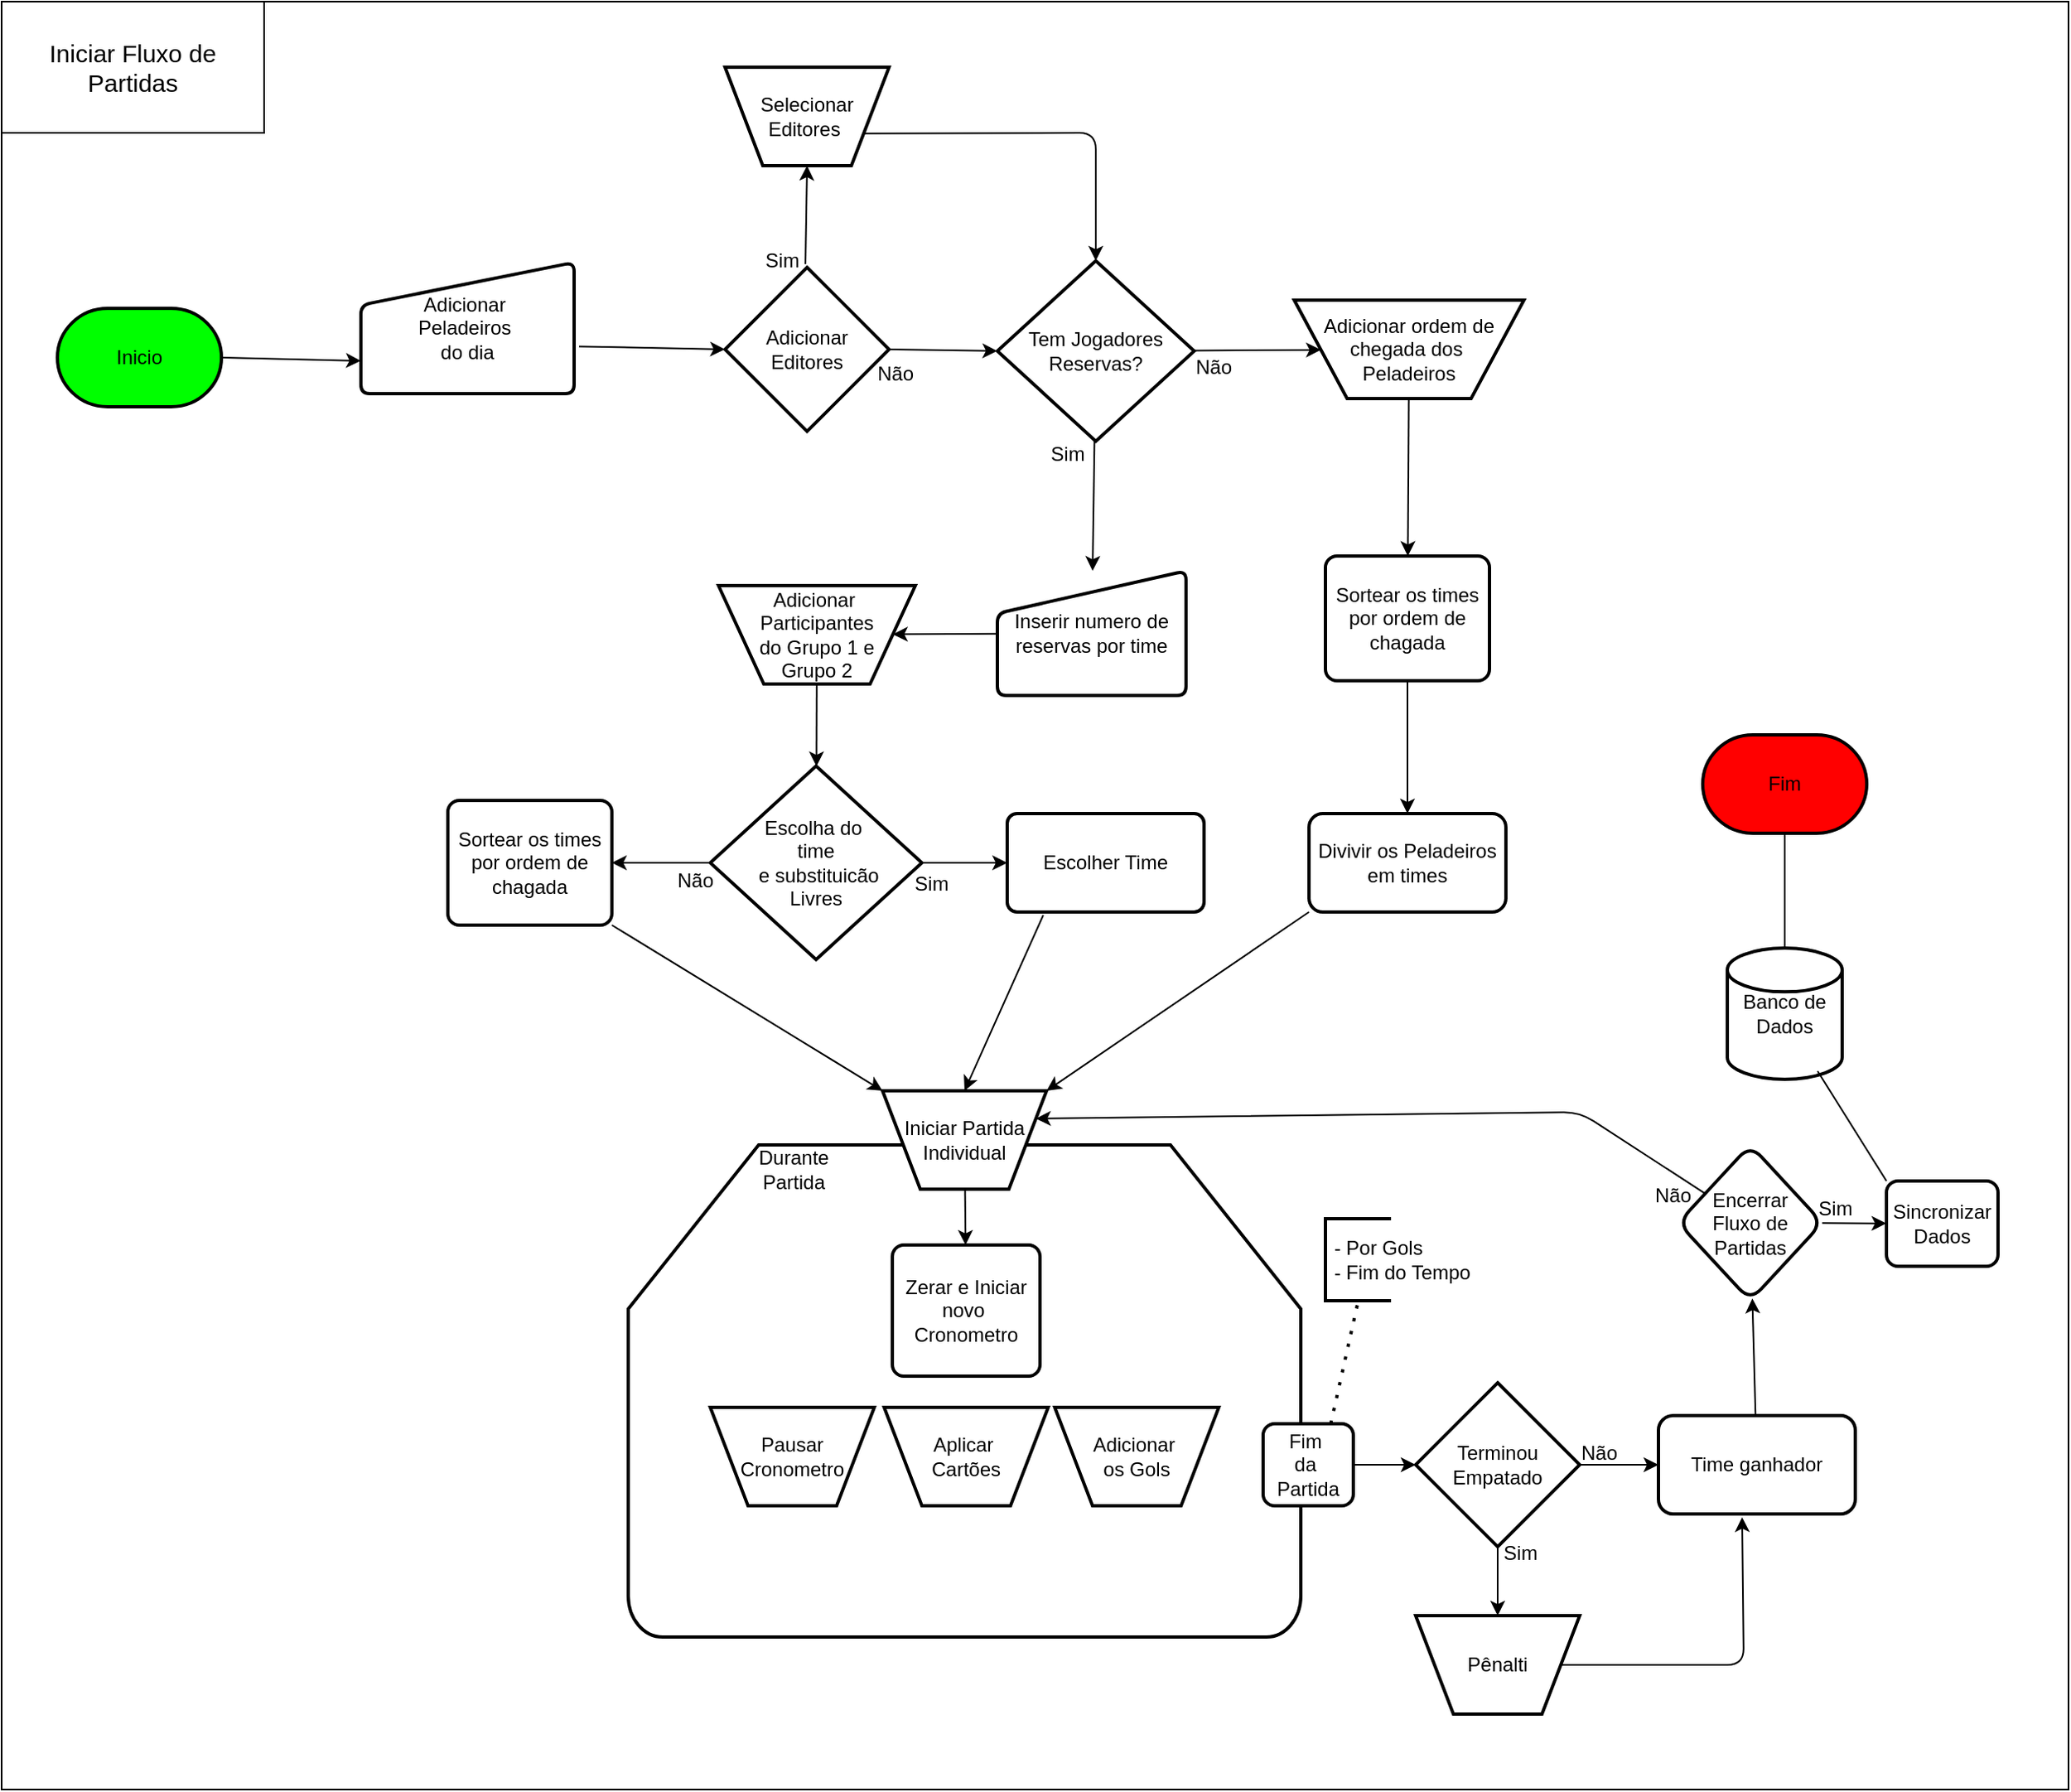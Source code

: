<mxfile>
    <diagram id="vbmXIUJsmf3n8EmW_UwE" name="Página-1">
        <mxGraphModel dx="1810" dy="2202" grid="1" gridSize="10" guides="1" tooltips="1" connect="1" arrows="1" fold="1" page="1" pageScale="1" pageWidth="1169" pageHeight="827" math="0" shadow="0">
            <root>
                <mxCell id="0"/>
                <mxCell id="1" parent="0"/>
                <mxCell id="113" value="" style="rounded=0;whiteSpace=wrap;html=1;" vertex="1" parent="1">
                    <mxGeometry x="10" y="-120" width="1260" height="1090" as="geometry"/>
                </mxCell>
                <mxCell id="65" value="" style="strokeWidth=2;html=1;shape=mxgraph.flowchart.loop_limit;whiteSpace=wrap;" parent="1" vertex="1">
                    <mxGeometry x="392" y="577" width="410" height="300" as="geometry"/>
                </mxCell>
                <mxCell id="2" value="Inicio" style="strokeWidth=2;html=1;shape=mxgraph.flowchart.terminator;whiteSpace=wrap;fillColor=#00FF00;" parent="1" vertex="1">
                    <mxGeometry x="44" y="67" width="100" height="60" as="geometry"/>
                </mxCell>
                <mxCell id="35" value="" style="edgeStyle=none;html=1;" parent="1" source="5" target="34" edge="1">
                    <mxGeometry relative="1" as="geometry"/>
                </mxCell>
                <mxCell id="5" value="Inserir numero de reservas por time" style="html=1;strokeWidth=2;shape=manualInput;whiteSpace=wrap;rounded=1;size=26;arcSize=11;" parent="1" vertex="1">
                    <mxGeometry x="617" y="227" width="115" height="76" as="geometry"/>
                </mxCell>
                <mxCell id="18" value="" style="edgeStyle=none;html=1;" parent="1" source="15" target="17" edge="1">
                    <mxGeometry relative="1" as="geometry"/>
                </mxCell>
                <mxCell id="15" value="Adicionar ordem de chegada dos&amp;nbsp;&lt;div&gt;&lt;font style=&quot;color: rgb(0, 0, 0);&quot;&gt;Peladeiros&lt;/font&gt;&lt;/div&gt;" style="verticalLabelPosition=middle;verticalAlign=middle;html=1;shape=trapezoid;perimeter=trapezoidPerimeter;whiteSpace=wrap;size=0.23;arcSize=10;flipV=1;labelPosition=center;align=center;strokeWidth=2;" parent="1" vertex="1">
                    <mxGeometry x="798" y="62" width="140" height="60" as="geometry"/>
                </mxCell>
                <mxCell id="20" value="" style="edgeStyle=none;html=1;entryX=0.5;entryY=0;entryDx=0;entryDy=0;" parent="1" source="17" target="22" edge="1">
                    <mxGeometry relative="1" as="geometry">
                        <mxPoint x="869.642" y="372.111" as="targetPoint"/>
                    </mxGeometry>
                </mxCell>
                <mxCell id="17" value="Sortear os times&lt;div&gt;&lt;font style=&quot;color: rgb(0, 0, 0);&quot;&gt;por ordem de chagada&lt;/font&gt;&lt;/div&gt;" style="rounded=1;whiteSpace=wrap;html=1;absoluteArcSize=1;arcSize=14;strokeWidth=2;" parent="1" vertex="1">
                    <mxGeometry x="817" y="218" width="100" height="76" as="geometry"/>
                </mxCell>
                <mxCell id="22" value="Divivir os Peladeiros em times" style="rounded=1;whiteSpace=wrap;html=1;arcSize=14;strokeWidth=2;" parent="1" vertex="1">
                    <mxGeometry x="807" y="375" width="120" height="60" as="geometry"/>
                </mxCell>
                <mxCell id="24" value="Não" style="text;html=1;align=center;verticalAlign=middle;whiteSpace=wrap;rounded=0;" parent="1" vertex="1">
                    <mxGeometry x="719" y="88" width="60" height="30" as="geometry"/>
                </mxCell>
                <mxCell id="27" value="Sim" style="text;html=1;align=center;verticalAlign=middle;whiteSpace=wrap;rounded=0;" parent="1" vertex="1">
                    <mxGeometry x="630" y="141" width="60" height="30" as="geometry"/>
                </mxCell>
                <mxCell id="32" value="" style="edgeStyle=none;html=1;" parent="1" source="30" target="15" edge="1">
                    <mxGeometry relative="1" as="geometry"/>
                </mxCell>
                <mxCell id="33" value="" style="edgeStyle=none;html=1;" parent="1" source="30" target="5" edge="1">
                    <mxGeometry relative="1" as="geometry"/>
                </mxCell>
                <mxCell id="30" value="Tem Jogadores Reservas?" style="rhombus;whiteSpace=wrap;html=1;fillColor=#FFFFFF;strokeWidth=2;" parent="1" vertex="1">
                    <mxGeometry x="617" y="38" width="120" height="110" as="geometry"/>
                </mxCell>
                <mxCell id="38" value="" style="edgeStyle=none;html=1;" parent="1" source="34" target="37" edge="1">
                    <mxGeometry relative="1" as="geometry"/>
                </mxCell>
                <mxCell id="34" value="Adicionar&amp;nbsp;&lt;div&gt;&lt;font style=&quot;color: rgb(0, 0, 0);&quot;&gt;Participantes&lt;/font&gt;&lt;div&gt;&lt;font style=&quot;color: rgb(0, 0, 0);&quot;&gt;&amp;nbsp;do Grupo 1 e&amp;nbsp;&lt;/font&gt;&lt;/div&gt;&lt;div&gt;&lt;font style=&quot;color: rgb(0, 0, 0);&quot;&gt;Grupo 2&lt;/font&gt;&lt;/div&gt;&lt;/div&gt;" style="verticalLabelPosition=middle;verticalAlign=middle;html=1;shape=trapezoid;perimeter=trapezoidPerimeter;whiteSpace=wrap;size=0.23;arcSize=10;flipV=1;labelPosition=center;align=center;strokeWidth=2;" parent="1" vertex="1">
                    <mxGeometry x="447" y="236" width="120" height="60" as="geometry"/>
                </mxCell>
                <mxCell id="40" value="" style="edgeStyle=none;html=1;" parent="1" source="37" target="39" edge="1">
                    <mxGeometry relative="1" as="geometry"/>
                </mxCell>
                <mxCell id="43" value="" style="edgeStyle=none;html=1;" parent="1" source="37" target="42" edge="1">
                    <mxGeometry relative="1" as="geometry"/>
                </mxCell>
                <mxCell id="37" value="Escolha do&amp;nbsp;&lt;div&gt;&lt;font style=&quot;color: rgb(0, 0, 0);&quot;&gt;time&lt;/font&gt;&lt;div&gt;&lt;font style=&quot;color: rgb(0, 0, 0);&quot;&gt;&amp;nbsp;e substituicão&lt;/font&gt;&lt;div&gt;&lt;font style=&quot;color: rgb(0, 0, 0);&quot;&gt;Livres&lt;/font&gt;&lt;/div&gt;&lt;/div&gt;&lt;/div&gt;" style="rhombus;whiteSpace=wrap;html=1;arcSize=10;strokeWidth=2;" parent="1" vertex="1">
                    <mxGeometry x="442" y="346" width="129" height="118" as="geometry"/>
                </mxCell>
                <mxCell id="39" value="Sortear os times&lt;div&gt;&lt;font style=&quot;color: rgb(0, 0, 0);&quot;&gt;por ordem de chagada&lt;/font&gt;&lt;/div&gt;" style="rounded=1;whiteSpace=wrap;html=1;absoluteArcSize=1;arcSize=14;strokeWidth=2;" parent="1" vertex="1">
                    <mxGeometry x="282" y="367" width="100" height="76" as="geometry"/>
                </mxCell>
                <mxCell id="41" value="Não" style="text;html=1;align=center;verticalAlign=middle;whiteSpace=wrap;rounded=0;" parent="1" vertex="1">
                    <mxGeometry x="403" y="401" width="60" height="30" as="geometry"/>
                </mxCell>
                <mxCell id="42" value="Escolher Time" style="rounded=1;whiteSpace=wrap;html=1;arcSize=10;strokeWidth=2;" parent="1" vertex="1">
                    <mxGeometry x="623" y="375" width="120" height="60" as="geometry"/>
                </mxCell>
                <mxCell id="44" value="Sim" style="text;html=1;align=center;verticalAlign=middle;whiteSpace=wrap;rounded=0;" parent="1" vertex="1">
                    <mxGeometry x="547" y="403" width="60" height="30" as="geometry"/>
                </mxCell>
                <mxCell id="45" value="Iniciar Partida&lt;div&gt;&lt;font style=&quot;color: rgb(0, 0, 0);&quot;&gt;Individual&lt;/font&gt;&lt;/div&gt;" style="verticalLabelPosition=middle;verticalAlign=middle;html=1;shape=trapezoid;perimeter=trapezoidPerimeter;whiteSpace=wrap;size=0.23;arcSize=10;flipV=1;labelPosition=center;align=center;strokeWidth=2;" parent="1" vertex="1">
                    <mxGeometry x="547" y="544" width="100" height="60" as="geometry"/>
                </mxCell>
                <mxCell id="46" value="" style="endArrow=classic;html=1;entryX=0;entryY=0;entryDx=0;entryDy=0;exitX=1;exitY=1;exitDx=0;exitDy=0;" parent="1" source="39" target="45" edge="1">
                    <mxGeometry width="50" height="50" relative="1" as="geometry">
                        <mxPoint x="617" y="344" as="sourcePoint"/>
                        <mxPoint x="667" y="294" as="targetPoint"/>
                    </mxGeometry>
                </mxCell>
                <mxCell id="47" value="" style="endArrow=classic;html=1;entryX=1;entryY=0;entryDx=0;entryDy=0;exitX=0;exitY=1;exitDx=0;exitDy=0;" parent="1" source="22" target="45" edge="1">
                    <mxGeometry width="50" height="50" relative="1" as="geometry">
                        <mxPoint x="666.5" y="484" as="sourcePoint"/>
                        <mxPoint x="831.5" y="585" as="targetPoint"/>
                    </mxGeometry>
                </mxCell>
                <mxCell id="48" value="" style="endArrow=classic;html=1;entryX=0.5;entryY=0;entryDx=0;entryDy=0;exitX=0.183;exitY=1.033;exitDx=0;exitDy=0;exitPerimeter=0;" parent="1" source="42" target="45" edge="1">
                    <mxGeometry width="50" height="50" relative="1" as="geometry">
                        <mxPoint x="563" y="504" as="sourcePoint"/>
                        <mxPoint x="613" y="454" as="targetPoint"/>
                    </mxGeometry>
                </mxCell>
                <mxCell id="52" value="Durante Partida" style="text;html=1;align=center;verticalAlign=middle;whiteSpace=wrap;rounded=0;perimeterSpacing=0;strokeWidth=2;strokeColor=none;" parent="1" vertex="1">
                    <mxGeometry x="463" y="577" width="60" height="30" as="geometry"/>
                </mxCell>
                <mxCell id="54" value="" style="edgeStyle=none;html=1;" parent="1" source="45" target="53" edge="1">
                    <mxGeometry relative="1" as="geometry">
                        <mxPoint x="597" y="604" as="sourcePoint"/>
                        <mxPoint x="597" y="684" as="targetPoint"/>
                    </mxGeometry>
                </mxCell>
                <mxCell id="53" value="Zerar e Iniciar&lt;div&gt;&lt;font style=&quot;color: rgb(0, 0, 0);&quot;&gt;novo&amp;nbsp;&lt;/font&gt;&lt;/div&gt;&lt;div&gt;&lt;font style=&quot;color: rgb(0, 0, 0);&quot;&gt;Cronometro&lt;/font&gt;&lt;/div&gt;" style="rounded=1;whiteSpace=wrap;html=1;absoluteArcSize=1;arcSize=14;strokeWidth=2;" parent="1" vertex="1">
                    <mxGeometry x="553" y="638" width="90" height="80" as="geometry"/>
                </mxCell>
                <mxCell id="57" value="Pausar&lt;div&gt;&lt;font style=&quot;color: rgb(0, 0, 0);&quot;&gt;Cronometro&lt;/font&gt;&lt;/div&gt;" style="verticalLabelPosition=middle;verticalAlign=middle;html=1;shape=trapezoid;perimeter=trapezoidPerimeter;whiteSpace=wrap;size=0.23;arcSize=10;flipV=1;labelPosition=center;align=center;strokeWidth=2;" parent="1" vertex="1">
                    <mxGeometry x="442" y="737" width="100" height="60" as="geometry"/>
                </mxCell>
                <mxCell id="58" value="Aplicar&amp;nbsp;&lt;br&gt;&lt;div&gt;&lt;font style=&quot;color: rgb(0, 0, 0);&quot;&gt;&lt;span style=&quot;font-family: monospace; font-size: 0px; text-align: start; text-wrap-mode: nowrap; background-color: transparent; color: rgb(63, 63, 63);&quot;&gt;%3CmxGraphModel%3E%3Croot%3E%3CmxCell%20id%3D%220%22%2F%3E%3CmxCell%20id%3D%221%22%20parent%3D%220%22%2F%3E%3CmxCell%20id%3D%222%22%20value%3D%22Pausar%26lt%3Bdiv%26gt%3BCronometro%26lt%3B%2Fdiv%26gt%3B%22%20style%3D%22verticalLabelPosition%3Dmiddle%3BverticalAlign%3Dmiddle%3Bhtml%3D1%3Bshape%3Dtrapezoid%3Bperimeter%3DtrapezoidPerimeter%3BwhiteSpace%3Dwrap%3Bsize%3D0.23%3BarcSize%3D10%3BflipV%3D1%3BlabelPosition%3Dcenter%3Balign%3Dcenter%3B%22%20vertex%3D%221%22%20parent%3D%221%22%3E%3CmxGeometry%20x%3D%22255%22%20y%3D%22880%22%20width%3D%22100%22%20height%3D%2260%22%20as%3D%22geometry%22%2F%3E%3C%2FmxCell%3E%3C%2Froot%3E%3C%2FmxGraphModel%3E&lt;/span&gt;Cartões&lt;/font&gt;&lt;/div&gt;" style="verticalLabelPosition=middle;verticalAlign=middle;html=1;shape=trapezoid;perimeter=trapezoidPerimeter;whiteSpace=wrap;size=0.23;arcSize=10;flipV=1;labelPosition=center;align=center;strokeWidth=2;" parent="1" vertex="1">
                    <mxGeometry x="548" y="737" width="100" height="60" as="geometry"/>
                </mxCell>
                <mxCell id="59" value="Adicionar&amp;nbsp;&lt;div&gt;&lt;font style=&quot;color: rgb(0, 0, 0);&quot;&gt;os Gols&lt;/font&gt;&lt;/div&gt;" style="verticalLabelPosition=middle;verticalAlign=middle;html=1;shape=trapezoid;perimeter=trapezoidPerimeter;whiteSpace=wrap;size=0.23;arcSize=10;flipV=1;labelPosition=center;align=center;strokeWidth=2;" parent="1" vertex="1">
                    <mxGeometry x="652" y="737" width="100" height="60" as="geometry"/>
                </mxCell>
                <mxCell id="70" value="" style="edgeStyle=none;html=1;" parent="1" source="66" target="69" edge="1">
                    <mxGeometry relative="1" as="geometry"/>
                </mxCell>
                <mxCell id="66" value="Fim&amp;nbsp;&lt;div&gt;da&amp;nbsp;&lt;/div&gt;&lt;div&gt;Partida&lt;/div&gt;" style="rounded=1;whiteSpace=wrap;html=1;absoluteArcSize=1;arcSize=14;strokeWidth=2;" parent="1" vertex="1">
                    <mxGeometry x="779" y="747" width="55" height="50" as="geometry"/>
                </mxCell>
                <mxCell id="80" value="" style="edgeStyle=none;html=1;" parent="1" source="69" target="79" edge="1">
                    <mxGeometry relative="1" as="geometry"/>
                </mxCell>
                <mxCell id="82" value="" style="edgeStyle=none;html=1;" parent="1" source="69" target="81" edge="1">
                    <mxGeometry relative="1" as="geometry"/>
                </mxCell>
                <mxCell id="69" value="Terminou&lt;div&gt;&lt;font style=&quot;color: rgb(0, 0, 0);&quot;&gt;Empatado&lt;/font&gt;&lt;/div&gt;" style="strokeWidth=2;html=1;shape=mxgraph.flowchart.decision;whiteSpace=wrap;" parent="1" vertex="1">
                    <mxGeometry x="872" y="722" width="100" height="100" as="geometry"/>
                </mxCell>
                <mxCell id="73" value="Não" style="text;html=1;align=center;verticalAlign=middle;whiteSpace=wrap;rounded=0;" parent="1" vertex="1">
                    <mxGeometry x="954" y="750" width="60" height="30" as="geometry"/>
                </mxCell>
                <mxCell id="74" value="Fim" style="strokeWidth=2;html=1;shape=mxgraph.flowchart.terminator;whiteSpace=wrap;fillColor=#FF0000;" parent="1" vertex="1">
                    <mxGeometry x="1047" y="327" width="100" height="60" as="geometry"/>
                </mxCell>
                <mxCell id="78" value="Sim" style="text;html=1;align=center;verticalAlign=middle;whiteSpace=wrap;rounded=0;" parent="1" vertex="1">
                    <mxGeometry x="906" y="811" width="60" height="30" as="geometry"/>
                </mxCell>
                <mxCell id="79" value="Pênalti" style="verticalLabelPosition=middle;verticalAlign=middle;html=1;shape=trapezoid;perimeter=trapezoidPerimeter;whiteSpace=wrap;size=0.23;arcSize=10;flipV=1;labelPosition=center;align=center;strokeWidth=2;" parent="1" vertex="1">
                    <mxGeometry x="872" y="864" width="100" height="60" as="geometry"/>
                </mxCell>
                <mxCell id="85" value="" style="edgeStyle=none;html=1;" parent="1" source="81" target="84" edge="1">
                    <mxGeometry relative="1" as="geometry"/>
                </mxCell>
                <mxCell id="81" value="Time ganhador" style="rounded=1;whiteSpace=wrap;html=1;strokeWidth=2;" parent="1" vertex="1">
                    <mxGeometry x="1020" y="742" width="120" height="60" as="geometry"/>
                </mxCell>
                <mxCell id="83" value="" style="endArrow=classic;html=1;exitX=1;exitY=0.5;exitDx=0;exitDy=0;entryX=0.425;entryY=1.033;entryDx=0;entryDy=0;entryPerimeter=0;" parent="1" source="79" target="81" edge="1">
                    <mxGeometry width="50" height="50" relative="1" as="geometry">
                        <mxPoint x="722" y="757" as="sourcePoint"/>
                        <mxPoint x="772" y="707" as="targetPoint"/>
                        <Array as="points">
                            <mxPoint x="1072" y="894"/>
                        </Array>
                    </mxGeometry>
                </mxCell>
                <mxCell id="87" value="" style="edgeStyle=none;html=1;entryX=1;entryY=0.25;entryDx=0;entryDy=0;" parent="1" source="84" target="45" edge="1">
                    <mxGeometry relative="1" as="geometry">
                        <mxPoint x="920" y="632" as="targetPoint"/>
                        <Array as="points">
                            <mxPoint x="972" y="557"/>
                        </Array>
                    </mxGeometry>
                </mxCell>
                <mxCell id="98" value="" style="edgeStyle=none;html=1;" parent="1" source="84" target="96" edge="1">
                    <mxGeometry relative="1" as="geometry"/>
                </mxCell>
                <mxCell id="84" value="Encerrar&lt;div&gt;&lt;span style=&quot;background-color: transparent;&quot;&gt;&lt;font style=&quot;color: rgb(0, 0, 0);&quot;&gt;Fluxo de Partidas&lt;/font&gt;&lt;/span&gt;&lt;/div&gt;" style="rhombus;whiteSpace=wrap;html=1;rounded=1;strokeWidth=2;" parent="1" vertex="1">
                    <mxGeometry x="1032" y="577" width="88" height="95" as="geometry"/>
                </mxCell>
                <mxCell id="88" value="Não" style="text;html=1;align=center;verticalAlign=middle;whiteSpace=wrap;rounded=0;" parent="1" vertex="1">
                    <mxGeometry x="999" y="593" width="60" height="30" as="geometry"/>
                </mxCell>
                <mxCell id="92" value="&amp;nbsp;- Por Gols&lt;div&gt;&lt;font style=&quot;color: rgb(0, 0, 0);&quot;&gt;&amp;nbsp;- Fim do Tempo&lt;/font&gt;&lt;/div&gt;" style="strokeWidth=2;html=1;shape=mxgraph.flowchart.annotation_1;align=left;pointerEvents=1;" parent="1" vertex="1">
                    <mxGeometry x="817" y="622" width="40" height="50" as="geometry"/>
                </mxCell>
                <mxCell id="94" value="" style="endArrow=none;dashed=1;html=1;dashPattern=1 3;strokeWidth=2;exitX=0.75;exitY=0;exitDx=0;exitDy=0;entryX=0.5;entryY=1;entryDx=0;entryDy=0;entryPerimeter=0;" parent="1" source="66" target="92" edge="1">
                    <mxGeometry width="50" height="50" relative="1" as="geometry">
                        <mxPoint x="732" y="657" as="sourcePoint"/>
                        <mxPoint x="782" y="607" as="targetPoint"/>
                    </mxGeometry>
                </mxCell>
                <mxCell id="96" value="Sincronizar&lt;div&gt;&lt;font style=&quot;color: rgb(0, 0, 0);&quot;&gt;Dados&lt;/font&gt;&lt;/div&gt;" style="rounded=1;whiteSpace=wrap;html=1;absoluteArcSize=1;arcSize=14;strokeWidth=2;" parent="1" vertex="1">
                    <mxGeometry x="1159" y="599" width="68" height="52" as="geometry"/>
                </mxCell>
                <mxCell id="97" value="Banco&amp;nbsp;&lt;span style=&quot;background-color: transparent;&quot;&gt;&lt;font style=&quot;color: rgb(0, 0, 0);&quot;&gt;de&lt;/font&gt;&lt;/span&gt;&lt;div&gt;&lt;font style=&quot;color: rgb(0, 0, 0);&quot;&gt;Dados&lt;/font&gt;&lt;/div&gt;" style="strokeWidth=2;html=1;shape=mxgraph.flowchart.database;whiteSpace=wrap;" parent="1" vertex="1">
                    <mxGeometry x="1062" y="457" width="70" height="80" as="geometry"/>
                </mxCell>
                <mxCell id="99" value="" style="endArrow=none;html=1;entryX=0;entryY=0;entryDx=0;entryDy=0;exitX=0.786;exitY=0.938;exitDx=0;exitDy=0;exitPerimeter=0;" parent="1" source="97" target="96" edge="1">
                    <mxGeometry width="50" height="50" relative="1" as="geometry">
                        <mxPoint x="742" y="542" as="sourcePoint"/>
                        <mxPoint x="792" y="492" as="targetPoint"/>
                    </mxGeometry>
                </mxCell>
                <mxCell id="100" value="" style="endArrow=none;html=1;entryX=0.5;entryY=0;entryDx=0;entryDy=0;exitX=0.5;exitY=1;exitDx=0;exitDy=0;exitPerimeter=0;entryPerimeter=0;" parent="1" source="74" target="97" edge="1">
                    <mxGeometry width="50" height="50" relative="1" as="geometry">
                        <mxPoint x="1092" y="401" as="sourcePoint"/>
                        <mxPoint x="1132" y="471" as="targetPoint"/>
                    </mxGeometry>
                </mxCell>
                <mxCell id="101" value="&lt;font style=&quot;font-size: 15px; color: rgb(0, 0, 0);&quot;&gt;Iniciar Fluxo de Partidas&lt;/font&gt;" style="text;html=1;align=center;verticalAlign=middle;whiteSpace=wrap;rounded=0;strokeColor=default;" parent="1" vertex="1">
                    <mxGeometry x="10" y="-120" width="160" height="80" as="geometry"/>
                </mxCell>
                <mxCell id="102" value="Sim" style="text;html=1;align=center;verticalAlign=middle;whiteSpace=wrap;rounded=0;" parent="1" vertex="1">
                    <mxGeometry x="1098" y="601" width="60" height="30" as="geometry"/>
                </mxCell>
                <mxCell id="103" value="Adicionar&lt;br&gt;Editores" style="strokeWidth=2;html=1;shape=mxgraph.flowchart.decision;whiteSpace=wrap;" vertex="1" parent="1">
                    <mxGeometry x="451" y="42" width="100" height="100" as="geometry"/>
                </mxCell>
                <mxCell id="104" value="Selecionar Editores&amp;nbsp;" style="verticalLabelPosition=middle;verticalAlign=middle;html=1;shape=trapezoid;perimeter=trapezoidPerimeter;whiteSpace=wrap;size=0.23;arcSize=10;flipV=1;labelPosition=center;align=center;strokeWidth=2;" vertex="1" parent="1">
                    <mxGeometry x="451" y="-80" width="100" height="60" as="geometry"/>
                </mxCell>
                <mxCell id="105" value="&lt;span style=&quot;color: rgb(0, 0, 0);&quot;&gt;Adicionar&amp;nbsp;&lt;/span&gt;&lt;div&gt;&lt;span style=&quot;color: rgb(0, 0, 0);&quot;&gt;Peladeiros&amp;nbsp;&lt;/span&gt;&lt;div style=&quot;scrollbar-color: rgb(226, 226, 226) rgb(251, 251, 251);&quot;&gt;&lt;font style=&quot;scrollbar-color: rgb(226, 226, 226) rgb(251, 251, 251); color: rgb(0, 0, 0);&quot;&gt;do dia&lt;/font&gt;&lt;/div&gt;&lt;/div&gt;" style="html=1;strokeWidth=2;shape=manualInput;whiteSpace=wrap;rounded=1;size=26;arcSize=11;" vertex="1" parent="1">
                    <mxGeometry x="229" y="39" width="130" height="80" as="geometry"/>
                </mxCell>
                <mxCell id="106" value="" style="endArrow=classic;html=1;exitX=1;exitY=0.5;exitDx=0;exitDy=0;exitPerimeter=0;entryX=0;entryY=0.75;entryDx=0;entryDy=0;" edge="1" parent="1" source="2" target="105">
                    <mxGeometry width="50" height="50" relative="1" as="geometry">
                        <mxPoint x="175" y="181" as="sourcePoint"/>
                        <mxPoint x="225" y="131" as="targetPoint"/>
                    </mxGeometry>
                </mxCell>
                <mxCell id="107" value="" style="endArrow=classic;html=1;exitX=1.023;exitY=0.64;exitDx=0;exitDy=0;exitPerimeter=0;entryX=0;entryY=0.5;entryDx=0;entryDy=0;entryPerimeter=0;" edge="1" parent="1" source="105" target="103">
                    <mxGeometry width="50" height="50" relative="1" as="geometry">
                        <mxPoint x="362" y="150" as="sourcePoint"/>
                        <mxPoint x="447" y="152" as="targetPoint"/>
                    </mxGeometry>
                </mxCell>
                <mxCell id="108" value="" style="endArrow=classic;html=1;entryX=0.5;entryY=1;entryDx=0;entryDy=0;" edge="1" parent="1" target="104">
                    <mxGeometry width="50" height="50" relative="1" as="geometry">
                        <mxPoint x="500" y="40" as="sourcePoint"/>
                        <mxPoint x="477" y="22" as="targetPoint"/>
                    </mxGeometry>
                </mxCell>
                <mxCell id="109" value="" style="endArrow=classic;html=1;exitX=1;exitY=0.75;exitDx=0;exitDy=0;entryX=0.5;entryY=0;entryDx=0;entryDy=0;" edge="1" parent="1" source="104" target="30">
                    <mxGeometry width="50" height="50" relative="1" as="geometry">
                        <mxPoint x="605" y="-40" as="sourcePoint"/>
                        <mxPoint x="690" y="-38" as="targetPoint"/>
                        <Array as="points">
                            <mxPoint x="677" y="-40"/>
                        </Array>
                    </mxGeometry>
                </mxCell>
                <mxCell id="110" value="" style="endArrow=classic;html=1;exitX=1;exitY=0.5;exitDx=0;exitDy=0;exitPerimeter=0;entryX=0;entryY=0.5;entryDx=0;entryDy=0;" edge="1" parent="1" source="103" target="30">
                    <mxGeometry width="50" height="50" relative="1" as="geometry">
                        <mxPoint x="510" y="155" as="sourcePoint"/>
                        <mxPoint x="595" y="157" as="targetPoint"/>
                    </mxGeometry>
                </mxCell>
                <mxCell id="111" value="Sim" style="text;html=1;align=center;verticalAlign=middle;whiteSpace=wrap;rounded=0;" vertex="1" parent="1">
                    <mxGeometry x="456" y="23" width="60" height="30" as="geometry"/>
                </mxCell>
                <mxCell id="112" value="Não" style="text;html=1;align=center;verticalAlign=middle;whiteSpace=wrap;rounded=0;" vertex="1" parent="1">
                    <mxGeometry x="525" y="92" width="60" height="30" as="geometry"/>
                </mxCell>
            </root>
        </mxGraphModel>
    </diagram>
</mxfile>